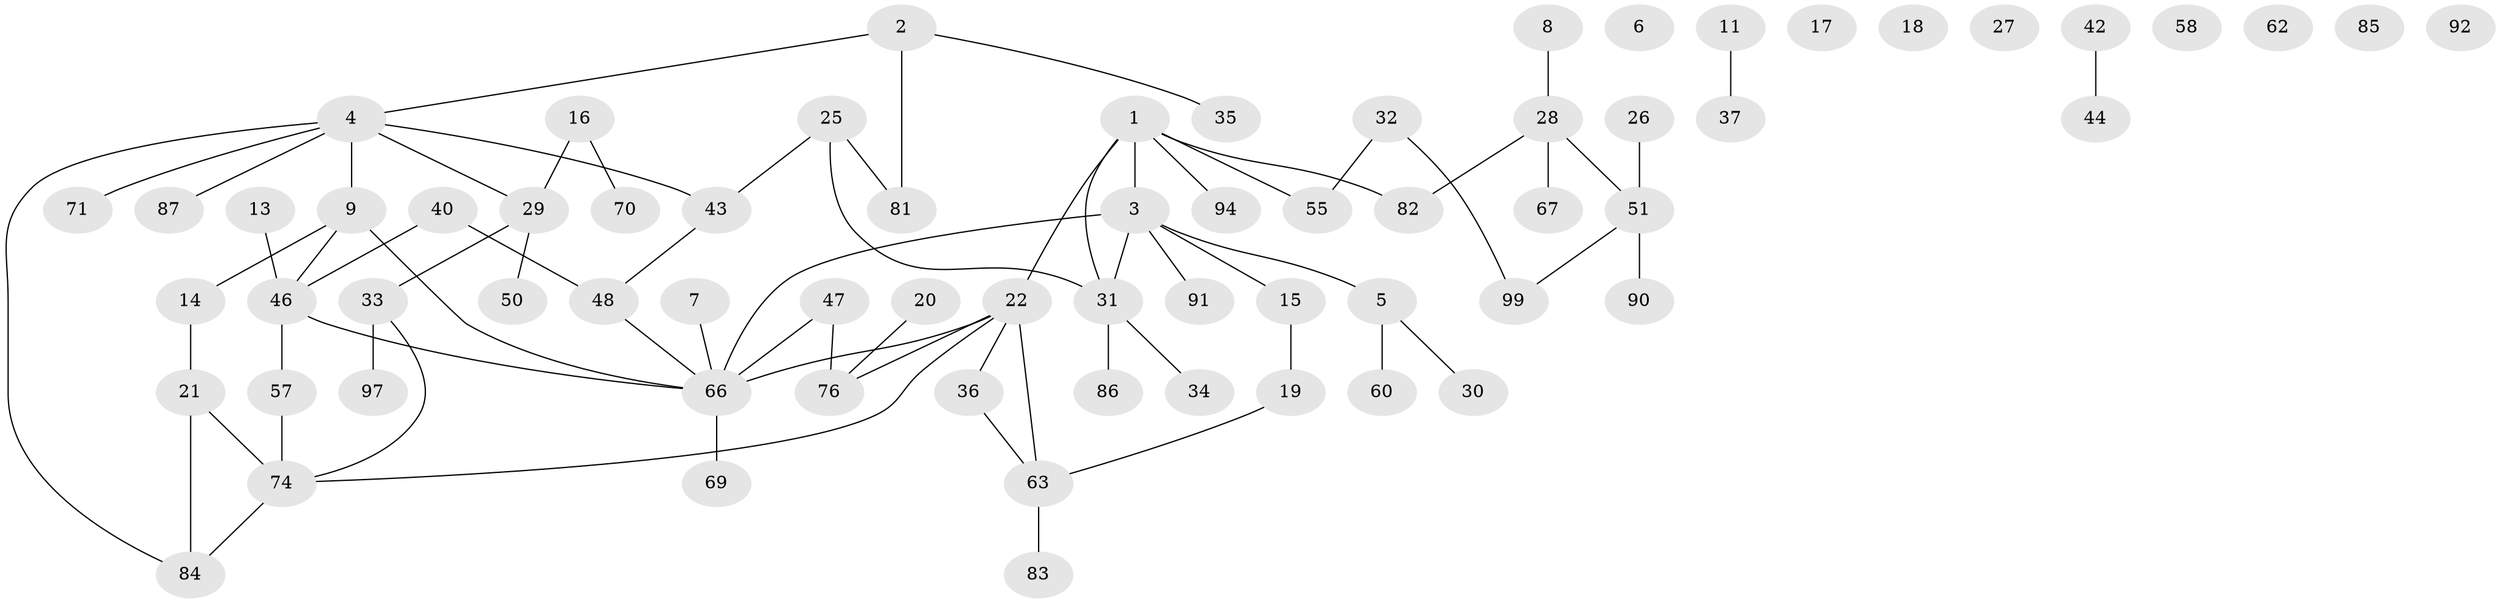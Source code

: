 // Generated by graph-tools (version 1.1) at 2025/23/03/03/25 07:23:25]
// undirected, 68 vertices, 73 edges
graph export_dot {
graph [start="1"]
  node [color=gray90,style=filled];
  1 [super="+10"];
  2 [super="+65"];
  3 [super="+72"];
  4 [super="+12"];
  5 [super="+101"];
  6;
  7;
  8 [super="+59"];
  9 [super="+49"];
  11 [super="+53"];
  13;
  14 [super="+73"];
  15;
  16 [super="+45"];
  17;
  18;
  19 [super="+24"];
  20 [super="+68"];
  21;
  22 [super="+23"];
  25 [super="+39"];
  26;
  27;
  28 [super="+79"];
  29 [super="+77"];
  30;
  31 [super="+41"];
  32;
  33 [super="+98"];
  34;
  35;
  36;
  37 [super="+38"];
  40 [super="+89"];
  42 [super="+56"];
  43 [super="+52"];
  44;
  46 [super="+75"];
  47 [super="+54"];
  48 [super="+80"];
  50;
  51 [super="+61"];
  55;
  57;
  58;
  60;
  62;
  63 [super="+64"];
  66 [super="+88"];
  67 [super="+78"];
  69;
  70;
  71;
  74 [super="+95"];
  76;
  81;
  82;
  83 [super="+100"];
  84;
  85 [super="+93"];
  86 [super="+96"];
  87;
  90;
  91;
  92;
  94;
  97;
  99;
  1 -- 31;
  1 -- 55;
  1 -- 82;
  1 -- 94;
  1 -- 22;
  1 -- 3;
  2 -- 4;
  2 -- 35;
  2 -- 81;
  3 -- 66 [weight=2];
  3 -- 91;
  3 -- 5;
  3 -- 15;
  3 -- 31;
  4 -- 71;
  4 -- 84;
  4 -- 43;
  4 -- 29;
  4 -- 87;
  4 -- 9;
  5 -- 60;
  5 -- 30;
  7 -- 66;
  8 -- 28;
  9 -- 14;
  9 -- 66;
  9 -- 46;
  11 -- 37;
  13 -- 46;
  14 -- 21;
  15 -- 19;
  16 -- 29;
  16 -- 70;
  19 -- 63;
  20 -- 76;
  21 -- 84;
  21 -- 74;
  22 -- 36;
  22 -- 74;
  22 -- 76;
  22 -- 66;
  22 -- 63;
  25 -- 81;
  25 -- 31;
  25 -- 43;
  26 -- 51;
  28 -- 51;
  28 -- 82;
  28 -- 67 [weight=2];
  29 -- 33;
  29 -- 50;
  31 -- 34;
  31 -- 86;
  32 -- 55;
  32 -- 99;
  33 -- 74;
  33 -- 97;
  36 -- 63;
  40 -- 48;
  40 -- 46;
  42 -- 44;
  43 -- 48;
  46 -- 57;
  46 -- 66;
  47 -- 76;
  47 -- 66;
  48 -- 66;
  51 -- 90;
  51 -- 99;
  57 -- 74;
  63 -- 83;
  66 -- 69;
  74 -- 84;
}
